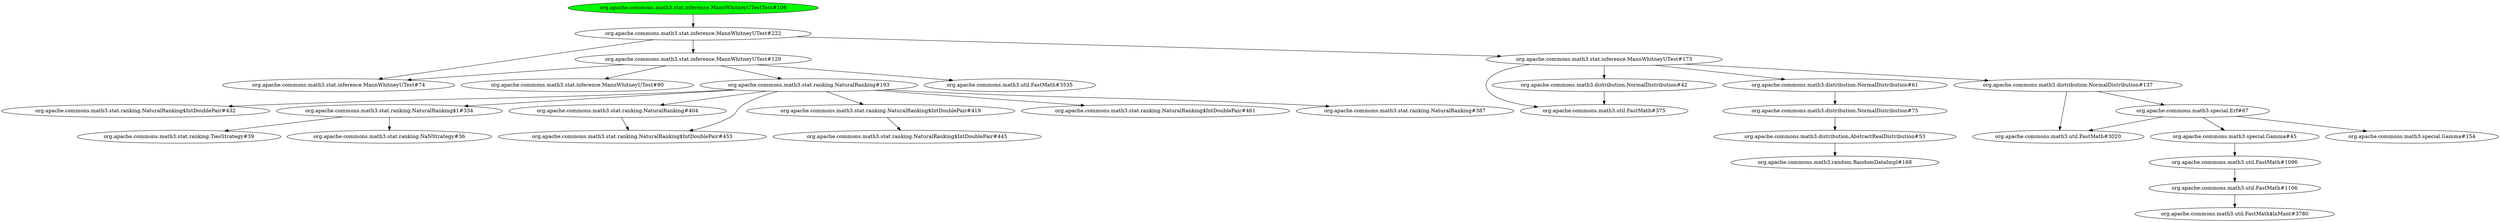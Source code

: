digraph "cg/org.apache.commons.math3.stat.inference.MannWhitneyUTestTest#106"
{
	"org.apache.commons.math3.stat.inference.MannWhitneyUTestTest#106" [style=filled,fillcolor=green];
	"org.apache.commons.math3.stat.inference.MannWhitneyUTestTest#106" -> "org.apache.commons.math3.stat.inference.MannWhitneyUTest#222";
	"org.apache.commons.math3.stat.inference.MannWhitneyUTest#222" -> "org.apache.commons.math3.stat.inference.MannWhitneyUTest#74";
	"org.apache.commons.math3.stat.inference.MannWhitneyUTest#222" -> "org.apache.commons.math3.stat.inference.MannWhitneyUTest#129";
	"org.apache.commons.math3.stat.inference.MannWhitneyUTest#129" -> "org.apache.commons.math3.stat.inference.MannWhitneyUTest#74";
	"org.apache.commons.math3.stat.inference.MannWhitneyUTest#129" -> "org.apache.commons.math3.stat.inference.MannWhitneyUTest#90";
	"org.apache.commons.math3.stat.inference.MannWhitneyUTest#129" -> "org.apache.commons.math3.stat.ranking.NaturalRanking#193";
	"org.apache.commons.math3.stat.ranking.NaturalRanking#193" -> "org.apache.commons.math3.stat.ranking.NaturalRanking$IntDoublePair#432";
	"org.apache.commons.math3.stat.ranking.NaturalRanking#193" -> "org.apache.commons.math3.stat.ranking.NaturalRanking$1#334";
	"org.apache.commons.math3.stat.ranking.NaturalRanking$1#334" -> "org.apache.commons.math3.stat.ranking.TiesStrategy#39";
	"org.apache.commons.math3.stat.ranking.NaturalRanking$1#334" -> "org.apache.commons.math3.stat.ranking.NaNStrategy#36";
	"org.apache.commons.math3.stat.ranking.NaturalRanking#193" -> "org.apache.commons.math3.stat.ranking.NaturalRanking#404";
	"org.apache.commons.math3.stat.ranking.NaturalRanking#404" -> "org.apache.commons.math3.stat.ranking.NaturalRanking$IntDoublePair#453";
	"org.apache.commons.math3.stat.ranking.NaturalRanking#193" -> "org.apache.commons.math3.stat.ranking.NaturalRanking$IntDoublePair#419";
	"org.apache.commons.math3.stat.ranking.NaturalRanking$IntDoublePair#419" -> "org.apache.commons.math3.stat.ranking.NaturalRanking$IntDoublePair#445";
	"org.apache.commons.math3.stat.ranking.NaturalRanking#193" -> "org.apache.commons.math3.stat.ranking.NaturalRanking$IntDoublePair#461";
	"org.apache.commons.math3.stat.ranking.NaturalRanking#193" -> "org.apache.commons.math3.stat.ranking.NaturalRanking$IntDoublePair#453";
	"org.apache.commons.math3.stat.ranking.NaturalRanking#193" -> "org.apache.commons.math3.stat.ranking.NaturalRanking#387";
	"org.apache.commons.math3.stat.inference.MannWhitneyUTest#129" -> "org.apache.commons.math3.util.FastMath#3535";
	"org.apache.commons.math3.stat.inference.MannWhitneyUTest#222" -> "org.apache.commons.math3.stat.inference.MannWhitneyUTest#173";
	"org.apache.commons.math3.stat.inference.MannWhitneyUTest#173" -> "org.apache.commons.math3.util.FastMath#375";
	"org.apache.commons.math3.stat.inference.MannWhitneyUTest#173" -> "org.apache.commons.math3.distribution.NormalDistribution#42";
	"org.apache.commons.math3.distribution.NormalDistribution#42" -> "org.apache.commons.math3.util.FastMath#375";
	"org.apache.commons.math3.stat.inference.MannWhitneyUTest#173" -> "org.apache.commons.math3.distribution.NormalDistribution#61";
	"org.apache.commons.math3.distribution.NormalDistribution#61" -> "org.apache.commons.math3.distribution.NormalDistribution#75";
	"org.apache.commons.math3.distribution.NormalDistribution#75" -> "org.apache.commons.math3.distribution.AbstractRealDistribution#53";
	"org.apache.commons.math3.distribution.AbstractRealDistribution#53" -> "org.apache.commons.math3.random.RandomDataImpl#168";
	"org.apache.commons.math3.stat.inference.MannWhitneyUTest#173" -> "org.apache.commons.math3.distribution.NormalDistribution#137";
	"org.apache.commons.math3.distribution.NormalDistribution#137" -> "org.apache.commons.math3.util.FastMath#3020";
	"org.apache.commons.math3.distribution.NormalDistribution#137" -> "org.apache.commons.math3.special.Erf#67";
	"org.apache.commons.math3.special.Erf#67" -> "org.apache.commons.math3.util.FastMath#3020";
	"org.apache.commons.math3.special.Erf#67" -> "org.apache.commons.math3.special.Gamma#45";
	"org.apache.commons.math3.special.Gamma#45" -> "org.apache.commons.math3.util.FastMath#1096";
	"org.apache.commons.math3.util.FastMath#1096" -> "org.apache.commons.math3.util.FastMath#1106";
	"org.apache.commons.math3.util.FastMath#1106" -> "org.apache.commons.math3.util.FastMath$lnMant#3780";
	"org.apache.commons.math3.special.Erf#67" -> "org.apache.commons.math3.special.Gamma#154";
}
